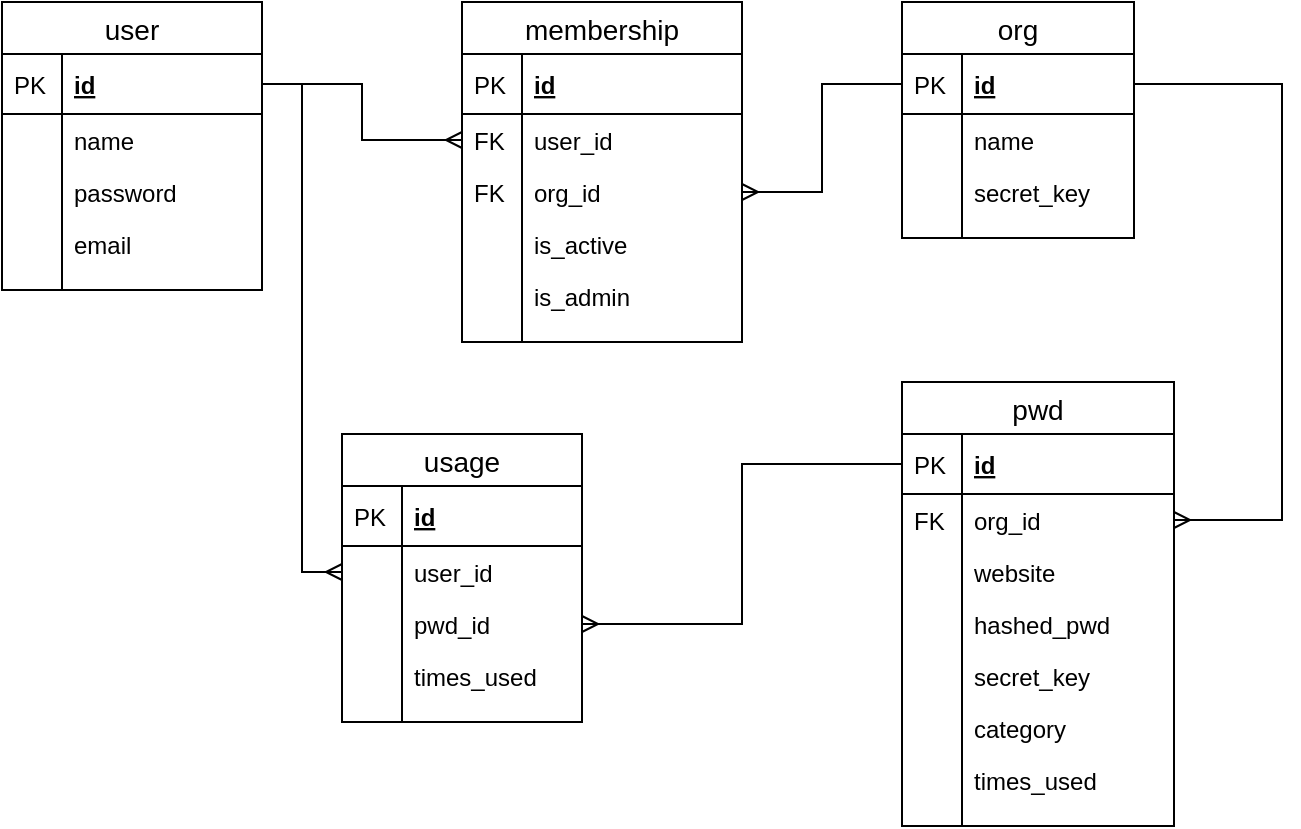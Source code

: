 <mxfile version="12.9.7" type="github">
  <diagram id="C5RBs43oDa-KdzZeNtuy" name="Page-1">
    <mxGraphModel dx="962" dy="531" grid="1" gridSize="10" guides="1" tooltips="1" connect="1" arrows="1" fold="1" page="1" pageScale="1" pageWidth="827" pageHeight="1169" math="0" shadow="0">
      <root>
        <mxCell id="WIyWlLk6GJQsqaUBKTNV-0" />
        <mxCell id="WIyWlLk6GJQsqaUBKTNV-1" parent="WIyWlLk6GJQsqaUBKTNV-0" />
        <mxCell id="kHBQBAvJ7uF7JaD16tmF-64" style="edgeStyle=orthogonalEdgeStyle;rounded=0;orthogonalLoop=1;jettySize=auto;html=1;entryX=0;entryY=0.5;entryDx=0;entryDy=0;fontSize=14;endArrow=ERmany;endFill=0;" parent="WIyWlLk6GJQsqaUBKTNV-1" source="kHBQBAvJ7uF7JaD16tmF-30" target="kHBQBAvJ7uF7JaD16tmF-3" edge="1">
          <mxGeometry relative="1" as="geometry" />
        </mxCell>
        <mxCell id="kHBQBAvJ7uF7JaD16tmF-67" style="edgeStyle=orthogonalEdgeStyle;rounded=0;orthogonalLoop=1;jettySize=auto;html=1;entryX=1;entryY=0.5;entryDx=0;entryDy=0;endArrow=ERmany;endFill=0;fontSize=14;" parent="WIyWlLk6GJQsqaUBKTNV-1" source="kHBQBAvJ7uF7JaD16tmF-41" target="kHBQBAvJ7uF7JaD16tmF-5" edge="1">
          <mxGeometry relative="1" as="geometry" />
        </mxCell>
        <mxCell id="kHBQBAvJ7uF7JaD16tmF-73" style="edgeStyle=orthogonalEdgeStyle;rounded=0;orthogonalLoop=1;jettySize=auto;html=1;endArrow=none;endFill=0;fontSize=14;entryX=1;entryY=0.5;entryDx=0;entryDy=0;startArrow=ERmany;startFill=0;" parent="WIyWlLk6GJQsqaUBKTNV-1" source="kHBQBAvJ7uF7JaD16tmF-21" target="kHBQBAvJ7uF7JaD16tmF-41" edge="1">
          <mxGeometry relative="1" as="geometry">
            <mxPoint x="734" y="120" as="targetPoint" />
            <Array as="points">
              <mxPoint x="734" y="439" />
              <mxPoint x="734" y="221" />
            </Array>
          </mxGeometry>
        </mxCell>
        <mxCell id="feGbRi30HxN3ZrAMYgSy-11" style="edgeStyle=orthogonalEdgeStyle;rounded=0;orthogonalLoop=1;jettySize=auto;html=1;exitX=1;exitY=0.5;exitDx=0;exitDy=0;entryX=0;entryY=0.5;entryDx=0;entryDy=0;endArrow=ERmany;endFill=0;" edge="1" parent="WIyWlLk6GJQsqaUBKTNV-1" source="kHBQBAvJ7uF7JaD16tmF-30" target="feGbRi30HxN3ZrAMYgSy-3">
          <mxGeometry relative="1" as="geometry" />
        </mxCell>
        <mxCell id="feGbRi30HxN3ZrAMYgSy-12" style="edgeStyle=orthogonalEdgeStyle;rounded=0;orthogonalLoop=1;jettySize=auto;html=1;exitX=0;exitY=0.5;exitDx=0;exitDy=0;entryX=1;entryY=0.5;entryDx=0;entryDy=0;endArrow=ERmany;endFill=0;" edge="1" parent="WIyWlLk6GJQsqaUBKTNV-1" source="kHBQBAvJ7uF7JaD16tmF-19" target="feGbRi30HxN3ZrAMYgSy-5">
          <mxGeometry relative="1" as="geometry" />
        </mxCell>
        <mxCell id="kHBQBAvJ7uF7JaD16tmF-29" value="user" style="swimlane;fontStyle=0;childLayout=stackLayout;horizontal=1;startSize=26;horizontalStack=0;resizeParent=1;resizeParentMax=0;resizeLast=0;collapsible=1;marginBottom=0;align=center;fontSize=14;" parent="WIyWlLk6GJQsqaUBKTNV-1" vertex="1">
          <mxGeometry x="94" y="180" width="130" height="144" as="geometry" />
        </mxCell>
        <mxCell id="kHBQBAvJ7uF7JaD16tmF-30" value="id" style="shape=partialRectangle;top=0;left=0;right=0;bottom=1;align=left;verticalAlign=middle;fillColor=none;spacingLeft=34;spacingRight=4;overflow=hidden;rotatable=0;points=[[0,0.5],[1,0.5]];portConstraint=eastwest;dropTarget=0;fontStyle=5;fontSize=12;" parent="kHBQBAvJ7uF7JaD16tmF-29" vertex="1">
          <mxGeometry y="26" width="130" height="30" as="geometry" />
        </mxCell>
        <mxCell id="kHBQBAvJ7uF7JaD16tmF-31" value="PK" style="shape=partialRectangle;top=0;left=0;bottom=0;fillColor=none;align=left;verticalAlign=middle;spacingLeft=4;spacingRight=4;overflow=hidden;rotatable=0;points=[];portConstraint=eastwest;part=1;fontSize=12;" parent="kHBQBAvJ7uF7JaD16tmF-30" vertex="1" connectable="0">
          <mxGeometry width="30" height="30" as="geometry" />
        </mxCell>
        <mxCell id="kHBQBAvJ7uF7JaD16tmF-32" value="name" style="shape=partialRectangle;top=0;left=0;right=0;bottom=0;align=left;verticalAlign=top;fillColor=none;spacingLeft=34;spacingRight=4;overflow=hidden;rotatable=0;points=[[0,0.5],[1,0.5]];portConstraint=eastwest;dropTarget=0;fontSize=12;" parent="kHBQBAvJ7uF7JaD16tmF-29" vertex="1">
          <mxGeometry y="56" width="130" height="26" as="geometry" />
        </mxCell>
        <mxCell id="kHBQBAvJ7uF7JaD16tmF-33" value="" style="shape=partialRectangle;top=0;left=0;bottom=0;fillColor=none;align=left;verticalAlign=top;spacingLeft=4;spacingRight=4;overflow=hidden;rotatable=0;points=[];portConstraint=eastwest;part=1;fontSize=12;" parent="kHBQBAvJ7uF7JaD16tmF-32" vertex="1" connectable="0">
          <mxGeometry width="30" height="26" as="geometry" />
        </mxCell>
        <mxCell id="kHBQBAvJ7uF7JaD16tmF-34" value="password" style="shape=partialRectangle;top=0;left=0;right=0;bottom=0;align=left;verticalAlign=top;fillColor=none;spacingLeft=34;spacingRight=4;overflow=hidden;rotatable=0;points=[[0,0.5],[1,0.5]];portConstraint=eastwest;dropTarget=0;fontSize=12;" parent="kHBQBAvJ7uF7JaD16tmF-29" vertex="1">
          <mxGeometry y="82" width="130" height="26" as="geometry" />
        </mxCell>
        <mxCell id="kHBQBAvJ7uF7JaD16tmF-35" value="" style="shape=partialRectangle;top=0;left=0;bottom=0;fillColor=none;align=left;verticalAlign=top;spacingLeft=4;spacingRight=4;overflow=hidden;rotatable=0;points=[];portConstraint=eastwest;part=1;fontSize=12;" parent="kHBQBAvJ7uF7JaD16tmF-34" vertex="1" connectable="0">
          <mxGeometry width="30" height="26" as="geometry" />
        </mxCell>
        <mxCell id="kHBQBAvJ7uF7JaD16tmF-36" value="email" style="shape=partialRectangle;top=0;left=0;right=0;bottom=0;align=left;verticalAlign=top;fillColor=none;spacingLeft=34;spacingRight=4;overflow=hidden;rotatable=0;points=[[0,0.5],[1,0.5]];portConstraint=eastwest;dropTarget=0;fontSize=12;" parent="kHBQBAvJ7uF7JaD16tmF-29" vertex="1">
          <mxGeometry y="108" width="130" height="26" as="geometry" />
        </mxCell>
        <mxCell id="kHBQBAvJ7uF7JaD16tmF-37" value="" style="shape=partialRectangle;top=0;left=0;bottom=0;fillColor=none;align=left;verticalAlign=top;spacingLeft=4;spacingRight=4;overflow=hidden;rotatable=0;points=[];portConstraint=eastwest;part=1;fontSize=12;" parent="kHBQBAvJ7uF7JaD16tmF-36" vertex="1" connectable="0">
          <mxGeometry width="30" height="26" as="geometry" />
        </mxCell>
        <mxCell id="kHBQBAvJ7uF7JaD16tmF-38" value="" style="shape=partialRectangle;top=0;left=0;right=0;bottom=0;align=left;verticalAlign=top;fillColor=none;spacingLeft=34;spacingRight=4;overflow=hidden;rotatable=0;points=[[0,0.5],[1,0.5]];portConstraint=eastwest;dropTarget=0;fontSize=12;" parent="kHBQBAvJ7uF7JaD16tmF-29" vertex="1">
          <mxGeometry y="134" width="130" height="10" as="geometry" />
        </mxCell>
        <mxCell id="kHBQBAvJ7uF7JaD16tmF-39" value="" style="shape=partialRectangle;top=0;left=0;bottom=0;fillColor=none;align=left;verticalAlign=top;spacingLeft=4;spacingRight=4;overflow=hidden;rotatable=0;points=[];portConstraint=eastwest;part=1;fontSize=12;" parent="kHBQBAvJ7uF7JaD16tmF-38" vertex="1" connectable="0">
          <mxGeometry width="30" height="10" as="geometry" />
        </mxCell>
        <mxCell id="kHBQBAvJ7uF7JaD16tmF-40" value="org" style="swimlane;fontStyle=0;childLayout=stackLayout;horizontal=1;startSize=26;horizontalStack=0;resizeParent=1;resizeParentMax=0;resizeLast=0;collapsible=1;marginBottom=0;align=center;fontSize=14;" parent="WIyWlLk6GJQsqaUBKTNV-1" vertex="1">
          <mxGeometry x="544" y="180" width="116" height="118" as="geometry" />
        </mxCell>
        <mxCell id="kHBQBAvJ7uF7JaD16tmF-41" value="id" style="shape=partialRectangle;top=0;left=0;right=0;bottom=1;align=left;verticalAlign=middle;fillColor=none;spacingLeft=34;spacingRight=4;overflow=hidden;rotatable=0;points=[[0,0.5],[1,0.5]];portConstraint=eastwest;dropTarget=0;fontStyle=5;fontSize=12;" parent="kHBQBAvJ7uF7JaD16tmF-40" vertex="1">
          <mxGeometry y="26" width="116" height="30" as="geometry" />
        </mxCell>
        <mxCell id="kHBQBAvJ7uF7JaD16tmF-42" value="PK" style="shape=partialRectangle;top=0;left=0;bottom=0;fillColor=none;align=left;verticalAlign=middle;spacingLeft=4;spacingRight=4;overflow=hidden;rotatable=0;points=[];portConstraint=eastwest;part=1;fontSize=12;" parent="kHBQBAvJ7uF7JaD16tmF-41" vertex="1" connectable="0">
          <mxGeometry width="30" height="30" as="geometry" />
        </mxCell>
        <mxCell id="kHBQBAvJ7uF7JaD16tmF-43" value="name" style="shape=partialRectangle;top=0;left=0;right=0;bottom=0;align=left;verticalAlign=top;fillColor=none;spacingLeft=34;spacingRight=4;overflow=hidden;rotatable=0;points=[[0,0.5],[1,0.5]];portConstraint=eastwest;dropTarget=0;fontSize=12;" parent="kHBQBAvJ7uF7JaD16tmF-40" vertex="1">
          <mxGeometry y="56" width="116" height="26" as="geometry" />
        </mxCell>
        <mxCell id="kHBQBAvJ7uF7JaD16tmF-44" value="" style="shape=partialRectangle;top=0;left=0;bottom=0;fillColor=none;align=left;verticalAlign=top;spacingLeft=4;spacingRight=4;overflow=hidden;rotatable=0;points=[];portConstraint=eastwest;part=1;fontSize=12;" parent="kHBQBAvJ7uF7JaD16tmF-43" vertex="1" connectable="0">
          <mxGeometry width="30" height="26" as="geometry" />
        </mxCell>
        <mxCell id="feGbRi30HxN3ZrAMYgSy-20" value="secret_key" style="shape=partialRectangle;top=0;left=0;right=0;bottom=0;align=left;verticalAlign=top;fillColor=none;spacingLeft=34;spacingRight=4;overflow=hidden;rotatable=0;points=[[0,0.5],[1,0.5]];portConstraint=eastwest;dropTarget=0;fontSize=12;" vertex="1" parent="kHBQBAvJ7uF7JaD16tmF-40">
          <mxGeometry y="82" width="116" height="26" as="geometry" />
        </mxCell>
        <mxCell id="feGbRi30HxN3ZrAMYgSy-21" value="" style="shape=partialRectangle;top=0;left=0;bottom=0;fillColor=none;align=left;verticalAlign=top;spacingLeft=4;spacingRight=4;overflow=hidden;rotatable=0;points=[];portConstraint=eastwest;part=1;fontSize=12;" vertex="1" connectable="0" parent="feGbRi30HxN3ZrAMYgSy-20">
          <mxGeometry width="30" height="26" as="geometry" />
        </mxCell>
        <mxCell id="kHBQBAvJ7uF7JaD16tmF-49" value="" style="shape=partialRectangle;top=0;left=0;right=0;bottom=0;align=left;verticalAlign=top;fillColor=none;spacingLeft=34;spacingRight=4;overflow=hidden;rotatable=0;points=[[0,0.5],[1,0.5]];portConstraint=eastwest;dropTarget=0;fontSize=12;" parent="kHBQBAvJ7uF7JaD16tmF-40" vertex="1">
          <mxGeometry y="108" width="116" height="10" as="geometry" />
        </mxCell>
        <mxCell id="kHBQBAvJ7uF7JaD16tmF-50" value="" style="shape=partialRectangle;top=0;left=0;bottom=0;fillColor=none;align=left;verticalAlign=top;spacingLeft=4;spacingRight=4;overflow=hidden;rotatable=0;points=[];portConstraint=eastwest;part=1;fontSize=12;" parent="kHBQBAvJ7uF7JaD16tmF-49" vertex="1" connectable="0">
          <mxGeometry width="30" height="10" as="geometry" />
        </mxCell>
        <mxCell id="kHBQBAvJ7uF7JaD16tmF-0" value="membership" style="swimlane;fontStyle=0;childLayout=stackLayout;horizontal=1;startSize=26;horizontalStack=0;resizeParent=1;resizeParentMax=0;resizeLast=0;collapsible=1;marginBottom=0;align=center;fontSize=14;" parent="WIyWlLk6GJQsqaUBKTNV-1" vertex="1">
          <mxGeometry x="324" y="180" width="140" height="170" as="geometry" />
        </mxCell>
        <mxCell id="kHBQBAvJ7uF7JaD16tmF-1" value="id" style="shape=partialRectangle;top=0;left=0;right=0;bottom=1;align=left;verticalAlign=middle;fillColor=none;spacingLeft=34;spacingRight=4;overflow=hidden;rotatable=0;points=[[0,0.5],[1,0.5]];portConstraint=eastwest;dropTarget=0;fontStyle=5;fontSize=12;" parent="kHBQBAvJ7uF7JaD16tmF-0" vertex="1">
          <mxGeometry y="26" width="140" height="30" as="geometry" />
        </mxCell>
        <mxCell id="kHBQBAvJ7uF7JaD16tmF-2" value="PK" style="shape=partialRectangle;top=0;left=0;bottom=0;fillColor=none;align=left;verticalAlign=middle;spacingLeft=4;spacingRight=4;overflow=hidden;rotatable=0;points=[];portConstraint=eastwest;part=1;fontSize=12;" parent="kHBQBAvJ7uF7JaD16tmF-1" vertex="1" connectable="0">
          <mxGeometry width="30" height="30" as="geometry" />
        </mxCell>
        <mxCell id="kHBQBAvJ7uF7JaD16tmF-3" value="user_id" style="shape=partialRectangle;top=0;left=0;right=0;bottom=0;align=left;verticalAlign=top;fillColor=none;spacingLeft=34;spacingRight=4;overflow=hidden;rotatable=0;points=[[0,0.5],[1,0.5]];portConstraint=eastwest;dropTarget=0;fontSize=12;" parent="kHBQBAvJ7uF7JaD16tmF-0" vertex="1">
          <mxGeometry y="56" width="140" height="26" as="geometry" />
        </mxCell>
        <mxCell id="kHBQBAvJ7uF7JaD16tmF-4" value="FK" style="shape=partialRectangle;top=0;left=0;bottom=0;fillColor=none;align=left;verticalAlign=top;spacingLeft=4;spacingRight=4;overflow=hidden;rotatable=0;points=[];portConstraint=eastwest;part=1;fontSize=12;" parent="kHBQBAvJ7uF7JaD16tmF-3" vertex="1" connectable="0">
          <mxGeometry width="30" height="26" as="geometry" />
        </mxCell>
        <mxCell id="kHBQBAvJ7uF7JaD16tmF-5" value="org_id" style="shape=partialRectangle;top=0;left=0;right=0;bottom=0;align=left;verticalAlign=top;fillColor=none;spacingLeft=34;spacingRight=4;overflow=hidden;rotatable=0;points=[[0,0.5],[1,0.5]];portConstraint=eastwest;dropTarget=0;fontSize=12;" parent="kHBQBAvJ7uF7JaD16tmF-0" vertex="1">
          <mxGeometry y="82" width="140" height="26" as="geometry" />
        </mxCell>
        <mxCell id="kHBQBAvJ7uF7JaD16tmF-6" value="FK" style="shape=partialRectangle;top=0;left=0;bottom=0;fillColor=none;align=left;verticalAlign=top;spacingLeft=4;spacingRight=4;overflow=hidden;rotatable=0;points=[];portConstraint=eastwest;part=1;fontSize=12;" parent="kHBQBAvJ7uF7JaD16tmF-5" vertex="1" connectable="0">
          <mxGeometry width="30" height="26" as="geometry" />
        </mxCell>
        <mxCell id="kHBQBAvJ7uF7JaD16tmF-7" value="is_active" style="shape=partialRectangle;top=0;left=0;right=0;bottom=0;align=left;verticalAlign=top;fillColor=none;spacingLeft=34;spacingRight=4;overflow=hidden;rotatable=0;points=[[0,0.5],[1,0.5]];portConstraint=eastwest;dropTarget=0;fontSize=12;" parent="kHBQBAvJ7uF7JaD16tmF-0" vertex="1">
          <mxGeometry y="108" width="140" height="26" as="geometry" />
        </mxCell>
        <mxCell id="kHBQBAvJ7uF7JaD16tmF-8" value="" style="shape=partialRectangle;top=0;left=0;bottom=0;fillColor=none;align=left;verticalAlign=top;spacingLeft=4;spacingRight=4;overflow=hidden;rotatable=0;points=[];portConstraint=eastwest;part=1;fontSize=12;" parent="kHBQBAvJ7uF7JaD16tmF-7" vertex="1" connectable="0">
          <mxGeometry width="30" height="26" as="geometry" />
        </mxCell>
        <mxCell id="feGbRi30HxN3ZrAMYgSy-18" value="is_admin" style="shape=partialRectangle;top=0;left=0;right=0;bottom=0;align=left;verticalAlign=top;fillColor=none;spacingLeft=34;spacingRight=4;overflow=hidden;rotatable=0;points=[[0,0.5],[1,0.5]];portConstraint=eastwest;dropTarget=0;fontSize=12;" vertex="1" parent="kHBQBAvJ7uF7JaD16tmF-0">
          <mxGeometry y="134" width="140" height="26" as="geometry" />
        </mxCell>
        <mxCell id="feGbRi30HxN3ZrAMYgSy-19" value="" style="shape=partialRectangle;top=0;left=0;bottom=0;fillColor=none;align=left;verticalAlign=top;spacingLeft=4;spacingRight=4;overflow=hidden;rotatable=0;points=[];portConstraint=eastwest;part=1;fontSize=12;" vertex="1" connectable="0" parent="feGbRi30HxN3ZrAMYgSy-18">
          <mxGeometry width="30" height="26" as="geometry" />
        </mxCell>
        <mxCell id="kHBQBAvJ7uF7JaD16tmF-9" value="" style="shape=partialRectangle;top=0;left=0;right=0;bottom=0;align=left;verticalAlign=top;fillColor=none;spacingLeft=34;spacingRight=4;overflow=hidden;rotatable=0;points=[[0,0.5],[1,0.5]];portConstraint=eastwest;dropTarget=0;fontSize=12;" parent="kHBQBAvJ7uF7JaD16tmF-0" vertex="1">
          <mxGeometry y="160" width="140" height="10" as="geometry" />
        </mxCell>
        <mxCell id="kHBQBAvJ7uF7JaD16tmF-10" value="" style="shape=partialRectangle;top=0;left=0;bottom=0;fillColor=none;align=left;verticalAlign=top;spacingLeft=4;spacingRight=4;overflow=hidden;rotatable=0;points=[];portConstraint=eastwest;part=1;fontSize=12;" parent="kHBQBAvJ7uF7JaD16tmF-9" vertex="1" connectable="0">
          <mxGeometry width="30" height="10" as="geometry" />
        </mxCell>
        <mxCell id="kHBQBAvJ7uF7JaD16tmF-18" value="pwd" style="swimlane;fontStyle=0;childLayout=stackLayout;horizontal=1;startSize=26;horizontalStack=0;resizeParent=1;resizeParentMax=0;resizeLast=0;collapsible=1;marginBottom=0;align=center;fontSize=14;" parent="WIyWlLk6GJQsqaUBKTNV-1" vertex="1">
          <mxGeometry x="544" y="370" width="136" height="222" as="geometry" />
        </mxCell>
        <mxCell id="kHBQBAvJ7uF7JaD16tmF-19" value="id" style="shape=partialRectangle;top=0;left=0;right=0;bottom=1;align=left;verticalAlign=middle;fillColor=none;spacingLeft=34;spacingRight=4;overflow=hidden;rotatable=0;points=[[0,0.5],[1,0.5]];portConstraint=eastwest;dropTarget=0;fontStyle=5;fontSize=12;" parent="kHBQBAvJ7uF7JaD16tmF-18" vertex="1">
          <mxGeometry y="26" width="136" height="30" as="geometry" />
        </mxCell>
        <mxCell id="kHBQBAvJ7uF7JaD16tmF-20" value="PK" style="shape=partialRectangle;top=0;left=0;bottom=0;fillColor=none;align=left;verticalAlign=middle;spacingLeft=4;spacingRight=4;overflow=hidden;rotatable=0;points=[];portConstraint=eastwest;part=1;fontSize=12;" parent="kHBQBAvJ7uF7JaD16tmF-19" vertex="1" connectable="0">
          <mxGeometry width="30" height="30" as="geometry" />
        </mxCell>
        <mxCell id="kHBQBAvJ7uF7JaD16tmF-21" value="org_id" style="shape=partialRectangle;top=0;left=0;right=0;bottom=0;align=left;verticalAlign=top;fillColor=none;spacingLeft=34;spacingRight=4;overflow=hidden;rotatable=0;points=[[0,0.5],[1,0.5]];portConstraint=eastwest;dropTarget=0;fontSize=12;" parent="kHBQBAvJ7uF7JaD16tmF-18" vertex="1">
          <mxGeometry y="56" width="136" height="26" as="geometry" />
        </mxCell>
        <mxCell id="kHBQBAvJ7uF7JaD16tmF-22" value="FK" style="shape=partialRectangle;top=0;left=0;bottom=0;fillColor=none;align=left;verticalAlign=top;spacingLeft=4;spacingRight=4;overflow=hidden;rotatable=0;points=[];portConstraint=eastwest;part=1;fontSize=12;" parent="kHBQBAvJ7uF7JaD16tmF-21" vertex="1" connectable="0">
          <mxGeometry width="30" height="26" as="geometry" />
        </mxCell>
        <mxCell id="kHBQBAvJ7uF7JaD16tmF-74" value="website" style="shape=partialRectangle;top=0;left=0;right=0;bottom=0;align=left;verticalAlign=top;fillColor=none;spacingLeft=34;spacingRight=4;overflow=hidden;rotatable=0;points=[[0,0.5],[1,0.5]];portConstraint=eastwest;dropTarget=0;fontSize=12;" parent="kHBQBAvJ7uF7JaD16tmF-18" vertex="1">
          <mxGeometry y="82" width="136" height="26" as="geometry" />
        </mxCell>
        <mxCell id="kHBQBAvJ7uF7JaD16tmF-75" value="" style="shape=partialRectangle;top=0;left=0;bottom=0;fillColor=none;align=left;verticalAlign=top;spacingLeft=4;spacingRight=4;overflow=hidden;rotatable=0;points=[];portConstraint=eastwest;part=1;fontSize=12;" parent="kHBQBAvJ7uF7JaD16tmF-74" vertex="1" connectable="0">
          <mxGeometry width="30" height="26" as="geometry" />
        </mxCell>
        <mxCell id="kHBQBAvJ7uF7JaD16tmF-23" value="hashed_pwd" style="shape=partialRectangle;top=0;left=0;right=0;bottom=0;align=left;verticalAlign=top;fillColor=none;spacingLeft=34;spacingRight=4;overflow=hidden;rotatable=0;points=[[0,0.5],[1,0.5]];portConstraint=eastwest;dropTarget=0;fontSize=12;" parent="kHBQBAvJ7uF7JaD16tmF-18" vertex="1">
          <mxGeometry y="108" width="136" height="26" as="geometry" />
        </mxCell>
        <mxCell id="kHBQBAvJ7uF7JaD16tmF-24" value="" style="shape=partialRectangle;top=0;left=0;bottom=0;fillColor=none;align=left;verticalAlign=top;spacingLeft=4;spacingRight=4;overflow=hidden;rotatable=0;points=[];portConstraint=eastwest;part=1;fontSize=12;" parent="kHBQBAvJ7uF7JaD16tmF-23" vertex="1" connectable="0">
          <mxGeometry width="30" height="26" as="geometry" />
        </mxCell>
        <mxCell id="kHBQBAvJ7uF7JaD16tmF-25" value="secret_key" style="shape=partialRectangle;top=0;left=0;right=0;bottom=0;align=left;verticalAlign=top;fillColor=none;spacingLeft=34;spacingRight=4;overflow=hidden;rotatable=0;points=[[0,0.5],[1,0.5]];portConstraint=eastwest;dropTarget=0;fontSize=12;" parent="kHBQBAvJ7uF7JaD16tmF-18" vertex="1">
          <mxGeometry y="134" width="136" height="26" as="geometry" />
        </mxCell>
        <mxCell id="kHBQBAvJ7uF7JaD16tmF-26" value="" style="shape=partialRectangle;top=0;left=0;bottom=0;fillColor=none;align=left;verticalAlign=top;spacingLeft=4;spacingRight=4;overflow=hidden;rotatable=0;points=[];portConstraint=eastwest;part=1;fontSize=12;" parent="kHBQBAvJ7uF7JaD16tmF-25" vertex="1" connectable="0">
          <mxGeometry width="30" height="26" as="geometry" />
        </mxCell>
        <mxCell id="kHBQBAvJ7uF7JaD16tmF-68" value="category" style="shape=partialRectangle;top=0;left=0;right=0;bottom=0;align=left;verticalAlign=top;fillColor=none;spacingLeft=34;spacingRight=4;overflow=hidden;rotatable=0;points=[[0,0.5],[1,0.5]];portConstraint=eastwest;dropTarget=0;fontSize=12;" parent="kHBQBAvJ7uF7JaD16tmF-18" vertex="1">
          <mxGeometry y="160" width="136" height="26" as="geometry" />
        </mxCell>
        <mxCell id="kHBQBAvJ7uF7JaD16tmF-69" value="" style="shape=partialRectangle;top=0;left=0;bottom=0;fillColor=none;align=left;verticalAlign=top;spacingLeft=4;spacingRight=4;overflow=hidden;rotatable=0;points=[];portConstraint=eastwest;part=1;fontSize=12;" parent="kHBQBAvJ7uF7JaD16tmF-68" vertex="1" connectable="0">
          <mxGeometry width="30" height="26" as="geometry" />
        </mxCell>
        <mxCell id="feGbRi30HxN3ZrAMYgSy-22" value="times_used" style="shape=partialRectangle;top=0;left=0;right=0;bottom=0;align=left;verticalAlign=top;fillColor=none;spacingLeft=34;spacingRight=4;overflow=hidden;rotatable=0;points=[[0,0.5],[1,0.5]];portConstraint=eastwest;dropTarget=0;fontSize=12;" vertex="1" parent="kHBQBAvJ7uF7JaD16tmF-18">
          <mxGeometry y="186" width="136" height="26" as="geometry" />
        </mxCell>
        <mxCell id="feGbRi30HxN3ZrAMYgSy-23" value="" style="shape=partialRectangle;top=0;left=0;bottom=0;fillColor=none;align=left;verticalAlign=top;spacingLeft=4;spacingRight=4;overflow=hidden;rotatable=0;points=[];portConstraint=eastwest;part=1;fontSize=12;" vertex="1" connectable="0" parent="feGbRi30HxN3ZrAMYgSy-22">
          <mxGeometry width="30" height="26" as="geometry" />
        </mxCell>
        <mxCell id="kHBQBAvJ7uF7JaD16tmF-27" value="" style="shape=partialRectangle;top=0;left=0;right=0;bottom=0;align=left;verticalAlign=top;fillColor=none;spacingLeft=34;spacingRight=4;overflow=hidden;rotatable=0;points=[[0,0.5],[1,0.5]];portConstraint=eastwest;dropTarget=0;fontSize=12;" parent="kHBQBAvJ7uF7JaD16tmF-18" vertex="1">
          <mxGeometry y="212" width="136" height="10" as="geometry" />
        </mxCell>
        <mxCell id="kHBQBAvJ7uF7JaD16tmF-28" value="" style="shape=partialRectangle;top=0;left=0;bottom=0;fillColor=none;align=left;verticalAlign=top;spacingLeft=4;spacingRight=4;overflow=hidden;rotatable=0;points=[];portConstraint=eastwest;part=1;fontSize=12;" parent="kHBQBAvJ7uF7JaD16tmF-27" vertex="1" connectable="0">
          <mxGeometry width="30" height="10" as="geometry" />
        </mxCell>
        <mxCell id="feGbRi30HxN3ZrAMYgSy-0" value="usage" style="swimlane;fontStyle=0;childLayout=stackLayout;horizontal=1;startSize=26;horizontalStack=0;resizeParent=1;resizeParentMax=0;resizeLast=0;collapsible=1;marginBottom=0;align=center;fontSize=14;" vertex="1" parent="WIyWlLk6GJQsqaUBKTNV-1">
          <mxGeometry x="264" y="396" width="120" height="144" as="geometry" />
        </mxCell>
        <mxCell id="feGbRi30HxN3ZrAMYgSy-1" value="id" style="shape=partialRectangle;top=0;left=0;right=0;bottom=1;align=left;verticalAlign=middle;fillColor=none;spacingLeft=34;spacingRight=4;overflow=hidden;rotatable=0;points=[[0,0.5],[1,0.5]];portConstraint=eastwest;dropTarget=0;fontStyle=5;fontSize=12;" vertex="1" parent="feGbRi30HxN3ZrAMYgSy-0">
          <mxGeometry y="26" width="120" height="30" as="geometry" />
        </mxCell>
        <mxCell id="feGbRi30HxN3ZrAMYgSy-2" value="PK" style="shape=partialRectangle;top=0;left=0;bottom=0;fillColor=none;align=left;verticalAlign=middle;spacingLeft=4;spacingRight=4;overflow=hidden;rotatable=0;points=[];portConstraint=eastwest;part=1;fontSize=12;" vertex="1" connectable="0" parent="feGbRi30HxN3ZrAMYgSy-1">
          <mxGeometry width="30" height="30" as="geometry" />
        </mxCell>
        <mxCell id="feGbRi30HxN3ZrAMYgSy-3" value="user_id" style="shape=partialRectangle;top=0;left=0;right=0;bottom=0;align=left;verticalAlign=top;fillColor=none;spacingLeft=34;spacingRight=4;overflow=hidden;rotatable=0;points=[[0,0.5],[1,0.5]];portConstraint=eastwest;dropTarget=0;fontSize=12;" vertex="1" parent="feGbRi30HxN3ZrAMYgSy-0">
          <mxGeometry y="56" width="120" height="26" as="geometry" />
        </mxCell>
        <mxCell id="feGbRi30HxN3ZrAMYgSy-4" value="" style="shape=partialRectangle;top=0;left=0;bottom=0;fillColor=none;align=left;verticalAlign=top;spacingLeft=4;spacingRight=4;overflow=hidden;rotatable=0;points=[];portConstraint=eastwest;part=1;fontSize=12;" vertex="1" connectable="0" parent="feGbRi30HxN3ZrAMYgSy-3">
          <mxGeometry width="30" height="26" as="geometry" />
        </mxCell>
        <mxCell id="feGbRi30HxN3ZrAMYgSy-5" value="pwd_id" style="shape=partialRectangle;top=0;left=0;right=0;bottom=0;align=left;verticalAlign=top;fillColor=none;spacingLeft=34;spacingRight=4;overflow=hidden;rotatable=0;points=[[0,0.5],[1,0.5]];portConstraint=eastwest;dropTarget=0;fontSize=12;" vertex="1" parent="feGbRi30HxN3ZrAMYgSy-0">
          <mxGeometry y="82" width="120" height="26" as="geometry" />
        </mxCell>
        <mxCell id="feGbRi30HxN3ZrAMYgSy-6" value="" style="shape=partialRectangle;top=0;left=0;bottom=0;fillColor=none;align=left;verticalAlign=top;spacingLeft=4;spacingRight=4;overflow=hidden;rotatable=0;points=[];portConstraint=eastwest;part=1;fontSize=12;" vertex="1" connectable="0" parent="feGbRi30HxN3ZrAMYgSy-5">
          <mxGeometry width="30" height="26" as="geometry" />
        </mxCell>
        <mxCell id="feGbRi30HxN3ZrAMYgSy-7" value="times_used" style="shape=partialRectangle;top=0;left=0;right=0;bottom=0;align=left;verticalAlign=top;fillColor=none;spacingLeft=34;spacingRight=4;overflow=hidden;rotatable=0;points=[[0,0.5],[1,0.5]];portConstraint=eastwest;dropTarget=0;fontSize=12;" vertex="1" parent="feGbRi30HxN3ZrAMYgSy-0">
          <mxGeometry y="108" width="120" height="26" as="geometry" />
        </mxCell>
        <mxCell id="feGbRi30HxN3ZrAMYgSy-8" value="" style="shape=partialRectangle;top=0;left=0;bottom=0;fillColor=none;align=left;verticalAlign=top;spacingLeft=4;spacingRight=4;overflow=hidden;rotatable=0;points=[];portConstraint=eastwest;part=1;fontSize=12;" vertex="1" connectable="0" parent="feGbRi30HxN3ZrAMYgSy-7">
          <mxGeometry width="30" height="26" as="geometry" />
        </mxCell>
        <mxCell id="feGbRi30HxN3ZrAMYgSy-9" value="" style="shape=partialRectangle;top=0;left=0;right=0;bottom=0;align=left;verticalAlign=top;fillColor=none;spacingLeft=34;spacingRight=4;overflow=hidden;rotatable=0;points=[[0,0.5],[1,0.5]];portConstraint=eastwest;dropTarget=0;fontSize=12;" vertex="1" parent="feGbRi30HxN3ZrAMYgSy-0">
          <mxGeometry y="134" width="120" height="10" as="geometry" />
        </mxCell>
        <mxCell id="feGbRi30HxN3ZrAMYgSy-10" value="" style="shape=partialRectangle;top=0;left=0;bottom=0;fillColor=none;align=left;verticalAlign=top;spacingLeft=4;spacingRight=4;overflow=hidden;rotatable=0;points=[];portConstraint=eastwest;part=1;fontSize=12;" vertex="1" connectable="0" parent="feGbRi30HxN3ZrAMYgSy-9">
          <mxGeometry width="30" height="10" as="geometry" />
        </mxCell>
      </root>
    </mxGraphModel>
  </diagram>
</mxfile>
